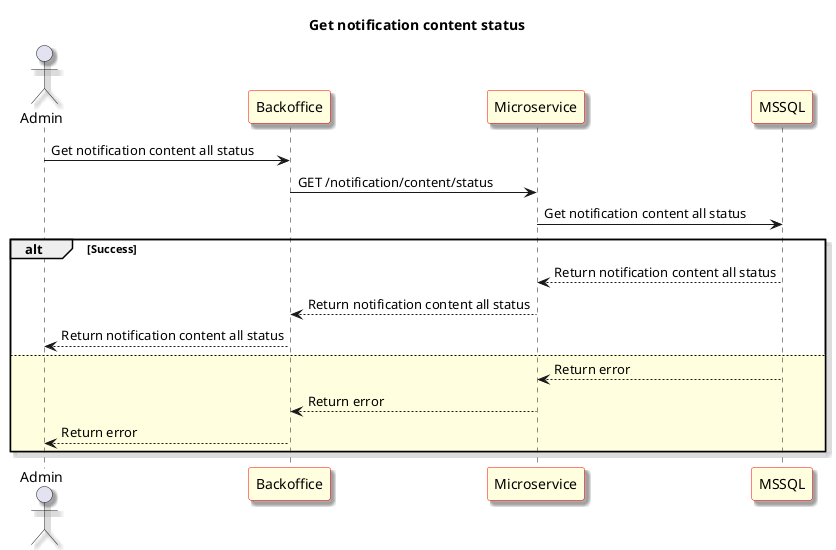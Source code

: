 
@startuml Get notification content status
skinparam shadowing true
skinparam sequence {
	ParticipantBackgroundColor LightYellow
	ParticipantBorderColor red
}
Title: Get notification content status
actor "Admin" as User1
participant "Backoffice" as Frontend
participant "Microservice" as Microservice
participant "MSSQL" as Database

User1 -> Frontend: Get notification content all status

Frontend -> Microservice: GET /notification/content/status

Microservice -> Database: Get notification content all status

alt Success

Database --> Microservice: Return notification content all status

Microservice --> Frontend: Return notification content all status

Frontend --> User1: Return notification content all status

else #LightYellow

Database --> Microservice: Return error

Microservice --> Frontend: Return error

Frontend --> User1: Return error

end

@enduml